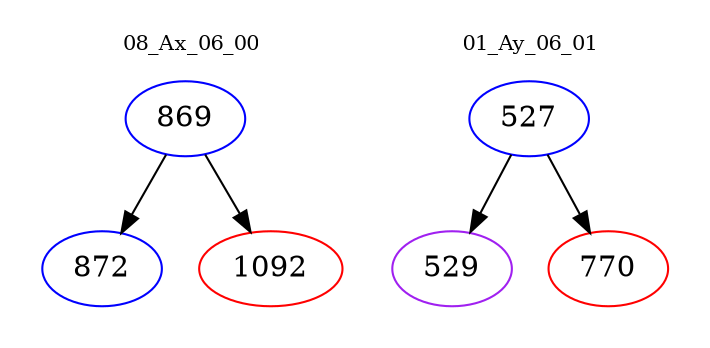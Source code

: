 digraph{
subgraph cluster_0 {
color = white
label = "08_Ax_06_00";
fontsize=10;
T0_869 [label="869", color="blue"]
T0_869 -> T0_872 [color="black"]
T0_872 [label="872", color="blue"]
T0_869 -> T0_1092 [color="black"]
T0_1092 [label="1092", color="red"]
}
subgraph cluster_1 {
color = white
label = "01_Ay_06_01";
fontsize=10;
T1_527 [label="527", color="blue"]
T1_527 -> T1_529 [color="black"]
T1_529 [label="529", color="purple"]
T1_527 -> T1_770 [color="black"]
T1_770 [label="770", color="red"]
}
}
